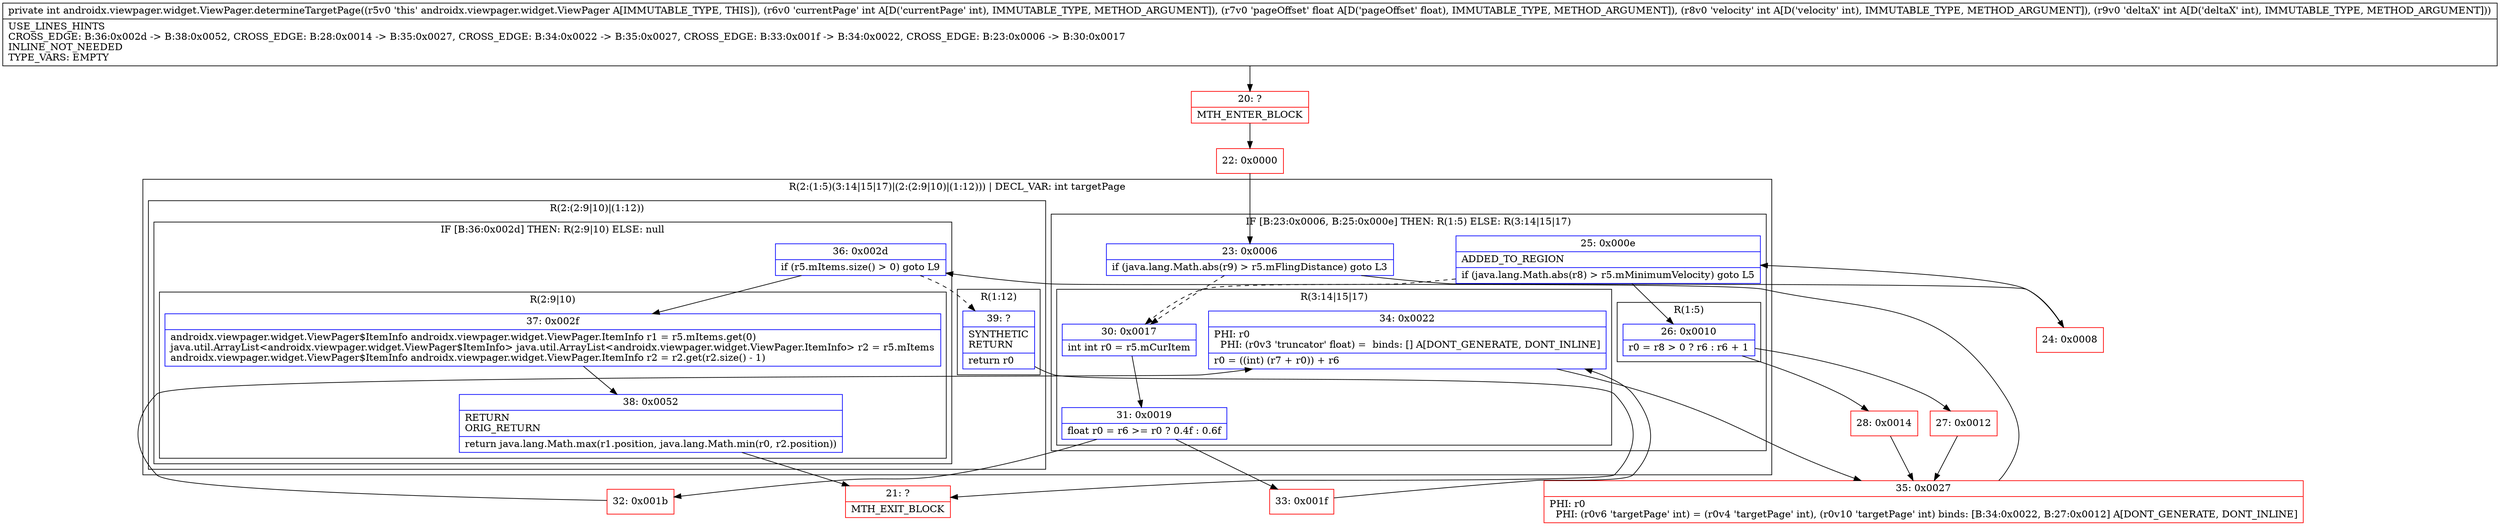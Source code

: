 digraph "CFG forandroidx.viewpager.widget.ViewPager.determineTargetPage(IFII)I" {
subgraph cluster_Region_1501210297 {
label = "R(2:(1:5)(3:14|15|17)|(2:(2:9|10)|(1:12))) | DECL_VAR: int targetPage\l";
node [shape=record,color=blue];
subgraph cluster_IfRegion_1046718787 {
label = "IF [B:23:0x0006, B:25:0x000e] THEN: R(1:5) ELSE: R(3:14|15|17)";
node [shape=record,color=blue];
Node_23 [shape=record,label="{23\:\ 0x0006|if (java.lang.Math.abs(r9) \> r5.mFlingDistance) goto L3\l}"];
Node_25 [shape=record,label="{25\:\ 0x000e|ADDED_TO_REGION\l|if (java.lang.Math.abs(r8) \> r5.mMinimumVelocity) goto L5\l}"];
subgraph cluster_Region_469309353 {
label = "R(1:5)";
node [shape=record,color=blue];
Node_26 [shape=record,label="{26\:\ 0x0010|r0 = r8 \> 0 ? r6 : r6 + 1\l}"];
}
subgraph cluster_Region_102266136 {
label = "R(3:14|15|17)";
node [shape=record,color=blue];
Node_30 [shape=record,label="{30\:\ 0x0017|int int r0 = r5.mCurItem\l}"];
Node_31 [shape=record,label="{31\:\ 0x0019|float r0 = r6 \>= r0 ? 0.4f : 0.6f\l}"];
Node_34 [shape=record,label="{34\:\ 0x0022|PHI: r0 \l  PHI: (r0v3 'truncator' float) =  binds: [] A[DONT_GENERATE, DONT_INLINE]\l|r0 = ((int) (r7 + r0)) + r6\l}"];
}
}
subgraph cluster_Region_1889626816 {
label = "R(2:(2:9|10)|(1:12))";
node [shape=record,color=blue];
subgraph cluster_IfRegion_824715242 {
label = "IF [B:36:0x002d] THEN: R(2:9|10) ELSE: null";
node [shape=record,color=blue];
Node_36 [shape=record,label="{36\:\ 0x002d|if (r5.mItems.size() \> 0) goto L9\l}"];
subgraph cluster_Region_125108038 {
label = "R(2:9|10)";
node [shape=record,color=blue];
Node_37 [shape=record,label="{37\:\ 0x002f|androidx.viewpager.widget.ViewPager$ItemInfo androidx.viewpager.widget.ViewPager.ItemInfo r1 = r5.mItems.get(0)\ljava.util.ArrayList\<androidx.viewpager.widget.ViewPager$ItemInfo\> java.util.ArrayList\<androidx.viewpager.widget.ViewPager.ItemInfo\> r2 = r5.mItems\landroidx.viewpager.widget.ViewPager$ItemInfo androidx.viewpager.widget.ViewPager.ItemInfo r2 = r2.get(r2.size() \- 1)\l}"];
Node_38 [shape=record,label="{38\:\ 0x0052|RETURN\lORIG_RETURN\l|return java.lang.Math.max(r1.position, java.lang.Math.min(r0, r2.position))\l}"];
}
}
subgraph cluster_Region_1030422552 {
label = "R(1:12)";
node [shape=record,color=blue];
Node_39 [shape=record,label="{39\:\ ?|SYNTHETIC\lRETURN\l|return r0\l}"];
}
}
}
Node_20 [shape=record,color=red,label="{20\:\ ?|MTH_ENTER_BLOCK\l}"];
Node_22 [shape=record,color=red,label="{22\:\ 0x0000}"];
Node_24 [shape=record,color=red,label="{24\:\ 0x0008}"];
Node_27 [shape=record,color=red,label="{27\:\ 0x0012}"];
Node_35 [shape=record,color=red,label="{35\:\ 0x0027|PHI: r0 \l  PHI: (r0v6 'targetPage' int) = (r0v4 'targetPage' int), (r0v10 'targetPage' int) binds: [B:34:0x0022, B:27:0x0012] A[DONT_GENERATE, DONT_INLINE]\l}"];
Node_21 [shape=record,color=red,label="{21\:\ ?|MTH_EXIT_BLOCK\l}"];
Node_28 [shape=record,color=red,label="{28\:\ 0x0014}"];
Node_32 [shape=record,color=red,label="{32\:\ 0x001b}"];
Node_33 [shape=record,color=red,label="{33\:\ 0x001f}"];
MethodNode[shape=record,label="{private int androidx.viewpager.widget.ViewPager.determineTargetPage((r5v0 'this' androidx.viewpager.widget.ViewPager A[IMMUTABLE_TYPE, THIS]), (r6v0 'currentPage' int A[D('currentPage' int), IMMUTABLE_TYPE, METHOD_ARGUMENT]), (r7v0 'pageOffset' float A[D('pageOffset' float), IMMUTABLE_TYPE, METHOD_ARGUMENT]), (r8v0 'velocity' int A[D('velocity' int), IMMUTABLE_TYPE, METHOD_ARGUMENT]), (r9v0 'deltaX' int A[D('deltaX' int), IMMUTABLE_TYPE, METHOD_ARGUMENT]))  | USE_LINES_HINTS\lCROSS_EDGE: B:36:0x002d \-\> B:38:0x0052, CROSS_EDGE: B:28:0x0014 \-\> B:35:0x0027, CROSS_EDGE: B:34:0x0022 \-\> B:35:0x0027, CROSS_EDGE: B:33:0x001f \-\> B:34:0x0022, CROSS_EDGE: B:23:0x0006 \-\> B:30:0x0017\lINLINE_NOT_NEEDED\lTYPE_VARS: EMPTY\l}"];
MethodNode -> Node_20;Node_23 -> Node_24;
Node_23 -> Node_30[style=dashed];
Node_25 -> Node_26;
Node_25 -> Node_30[style=dashed];
Node_26 -> Node_27;
Node_26 -> Node_28;
Node_30 -> Node_31;
Node_31 -> Node_32;
Node_31 -> Node_33;
Node_34 -> Node_35;
Node_36 -> Node_37;
Node_36 -> Node_39[style=dashed];
Node_37 -> Node_38;
Node_38 -> Node_21;
Node_39 -> Node_21;
Node_20 -> Node_22;
Node_22 -> Node_23;
Node_24 -> Node_25;
Node_27 -> Node_35;
Node_35 -> Node_36;
Node_28 -> Node_35;
Node_32 -> Node_34;
Node_33 -> Node_34;
}


